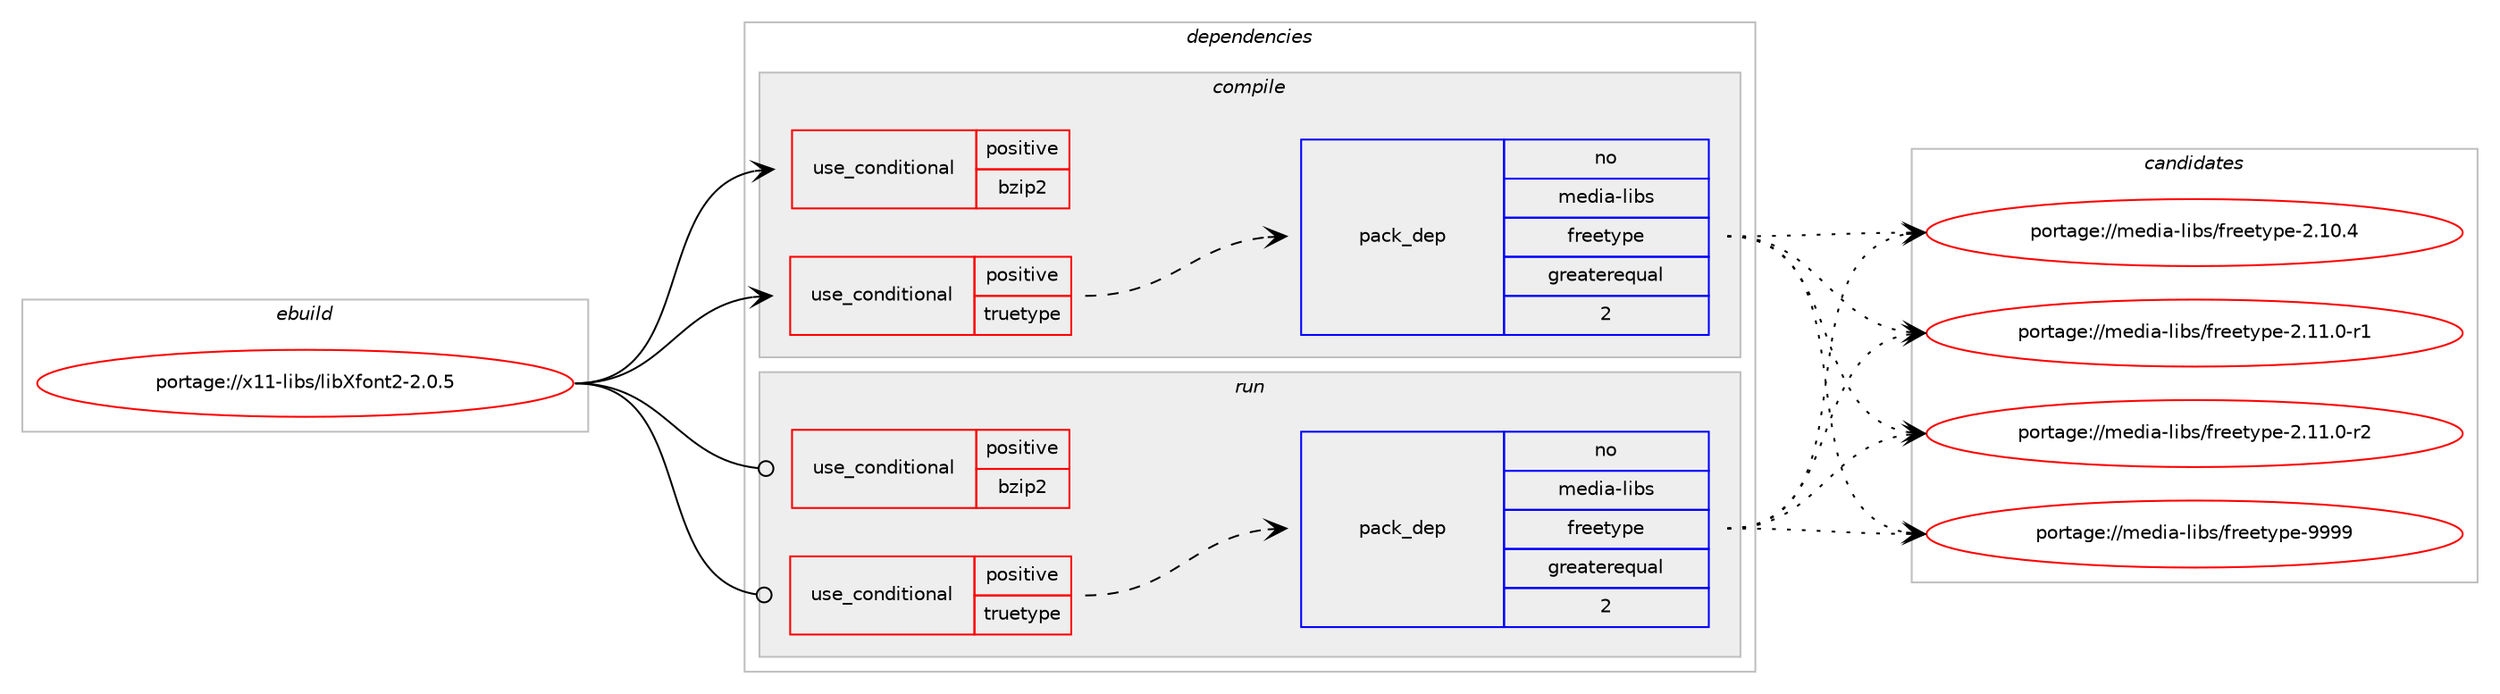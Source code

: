 digraph prolog {

# *************
# Graph options
# *************

newrank=true;
concentrate=true;
compound=true;
graph [rankdir=LR,fontname=Helvetica,fontsize=10,ranksep=1.5];#, ranksep=2.5, nodesep=0.2];
edge  [arrowhead=vee];
node  [fontname=Helvetica,fontsize=10];

# **********
# The ebuild
# **********

subgraph cluster_leftcol {
color=gray;
rank=same;
label=<<i>ebuild</i>>;
id [label="portage://x11-libs/libXfont2-2.0.5", color=red, width=4, href="../x11-libs/libXfont2-2.0.5.svg"];
}

# ****************
# The dependencies
# ****************

subgraph cluster_midcol {
color=gray;
label=<<i>dependencies</i>>;
subgraph cluster_compile {
fillcolor="#eeeeee";
style=filled;
label=<<i>compile</i>>;
subgraph cond442 {
dependency2820 [label=<<TABLE BORDER="0" CELLBORDER="1" CELLSPACING="0" CELLPADDING="4"><TR><TD ROWSPAN="3" CELLPADDING="10">use_conditional</TD></TR><TR><TD>positive</TD></TR><TR><TD>bzip2</TD></TR></TABLE>>, shape=none, color=red];
# *** BEGIN UNKNOWN DEPENDENCY TYPE (TODO) ***
# dependency2820 -> package_dependency(portage://x11-libs/libXfont2-2.0.5,install,no,app-arch,bzip2,none,[,,],[],[])
# *** END UNKNOWN DEPENDENCY TYPE (TODO) ***

}
id:e -> dependency2820:w [weight=20,style="solid",arrowhead="vee"];
subgraph cond443 {
dependency2821 [label=<<TABLE BORDER="0" CELLBORDER="1" CELLSPACING="0" CELLPADDING="4"><TR><TD ROWSPAN="3" CELLPADDING="10">use_conditional</TD></TR><TR><TD>positive</TD></TR><TR><TD>truetype</TD></TR></TABLE>>, shape=none, color=red];
subgraph pack2362 {
dependency2822 [label=<<TABLE BORDER="0" CELLBORDER="1" CELLSPACING="0" CELLPADDING="4" WIDTH="220"><TR><TD ROWSPAN="6" CELLPADDING="30">pack_dep</TD></TR><TR><TD WIDTH="110">no</TD></TR><TR><TD>media-libs</TD></TR><TR><TD>freetype</TD></TR><TR><TD>greaterequal</TD></TR><TR><TD>2</TD></TR></TABLE>>, shape=none, color=blue];
}
dependency2821:e -> dependency2822:w [weight=20,style="dashed",arrowhead="vee"];
}
id:e -> dependency2821:w [weight=20,style="solid",arrowhead="vee"];
# *** BEGIN UNKNOWN DEPENDENCY TYPE (TODO) ***
# id -> package_dependency(portage://x11-libs/libXfont2-2.0.5,install,no,dev-libs,libbsd,none,[,,],[],[])
# *** END UNKNOWN DEPENDENCY TYPE (TODO) ***

# *** BEGIN UNKNOWN DEPENDENCY TYPE (TODO) ***
# id -> package_dependency(portage://x11-libs/libXfont2-2.0.5,install,no,sys-libs,zlib,none,[,,],[],[])
# *** END UNKNOWN DEPENDENCY TYPE (TODO) ***

# *** BEGIN UNKNOWN DEPENDENCY TYPE (TODO) ***
# id -> package_dependency(portage://x11-libs/libXfont2-2.0.5,install,no,x11-base,xorg-proto,none,[,,],[],[])
# *** END UNKNOWN DEPENDENCY TYPE (TODO) ***

# *** BEGIN UNKNOWN DEPENDENCY TYPE (TODO) ***
# id -> package_dependency(portage://x11-libs/libXfont2-2.0.5,install,no,x11-libs,libfontenc,none,[,,],[],[])
# *** END UNKNOWN DEPENDENCY TYPE (TODO) ***

# *** BEGIN UNKNOWN DEPENDENCY TYPE (TODO) ***
# id -> package_dependency(portage://x11-libs/libXfont2-2.0.5,install,no,x11-libs,xtrans,none,[,,],[],[])
# *** END UNKNOWN DEPENDENCY TYPE (TODO) ***

}
subgraph cluster_compileandrun {
fillcolor="#eeeeee";
style=filled;
label=<<i>compile and run</i>>;
}
subgraph cluster_run {
fillcolor="#eeeeee";
style=filled;
label=<<i>run</i>>;
subgraph cond444 {
dependency2823 [label=<<TABLE BORDER="0" CELLBORDER="1" CELLSPACING="0" CELLPADDING="4"><TR><TD ROWSPAN="3" CELLPADDING="10">use_conditional</TD></TR><TR><TD>positive</TD></TR><TR><TD>bzip2</TD></TR></TABLE>>, shape=none, color=red];
# *** BEGIN UNKNOWN DEPENDENCY TYPE (TODO) ***
# dependency2823 -> package_dependency(portage://x11-libs/libXfont2-2.0.5,run,no,app-arch,bzip2,none,[,,],[],[])
# *** END UNKNOWN DEPENDENCY TYPE (TODO) ***

}
id:e -> dependency2823:w [weight=20,style="solid",arrowhead="odot"];
subgraph cond445 {
dependency2824 [label=<<TABLE BORDER="0" CELLBORDER="1" CELLSPACING="0" CELLPADDING="4"><TR><TD ROWSPAN="3" CELLPADDING="10">use_conditional</TD></TR><TR><TD>positive</TD></TR><TR><TD>truetype</TD></TR></TABLE>>, shape=none, color=red];
subgraph pack2363 {
dependency2825 [label=<<TABLE BORDER="0" CELLBORDER="1" CELLSPACING="0" CELLPADDING="4" WIDTH="220"><TR><TD ROWSPAN="6" CELLPADDING="30">pack_dep</TD></TR><TR><TD WIDTH="110">no</TD></TR><TR><TD>media-libs</TD></TR><TR><TD>freetype</TD></TR><TR><TD>greaterequal</TD></TR><TR><TD>2</TD></TR></TABLE>>, shape=none, color=blue];
}
dependency2824:e -> dependency2825:w [weight=20,style="dashed",arrowhead="vee"];
}
id:e -> dependency2824:w [weight=20,style="solid",arrowhead="odot"];
# *** BEGIN UNKNOWN DEPENDENCY TYPE (TODO) ***
# id -> package_dependency(portage://x11-libs/libXfont2-2.0.5,run,no,dev-libs,libbsd,none,[,,],[],[])
# *** END UNKNOWN DEPENDENCY TYPE (TODO) ***

# *** BEGIN UNKNOWN DEPENDENCY TYPE (TODO) ***
# id -> package_dependency(portage://x11-libs/libXfont2-2.0.5,run,no,sys-libs,zlib,none,[,,],[],[])
# *** END UNKNOWN DEPENDENCY TYPE (TODO) ***

# *** BEGIN UNKNOWN DEPENDENCY TYPE (TODO) ***
# id -> package_dependency(portage://x11-libs/libXfont2-2.0.5,run,no,x11-libs,libfontenc,none,[,,],[],[])
# *** END UNKNOWN DEPENDENCY TYPE (TODO) ***

}
}

# **************
# The candidates
# **************

subgraph cluster_choices {
rank=same;
color=gray;
label=<<i>candidates</i>>;

subgraph choice2362 {
color=black;
nodesep=1;
choice1091011001059745108105981154710211410110111612111210145504649484652 [label="portage://media-libs/freetype-2.10.4", color=red, width=4,href="../media-libs/freetype-2.10.4.svg"];
choice10910110010597451081059811547102114101101116121112101455046494946484511449 [label="portage://media-libs/freetype-2.11.0-r1", color=red, width=4,href="../media-libs/freetype-2.11.0-r1.svg"];
choice10910110010597451081059811547102114101101116121112101455046494946484511450 [label="portage://media-libs/freetype-2.11.0-r2", color=red, width=4,href="../media-libs/freetype-2.11.0-r2.svg"];
choice109101100105974510810598115471021141011011161211121014557575757 [label="portage://media-libs/freetype-9999", color=red, width=4,href="../media-libs/freetype-9999.svg"];
dependency2822:e -> choice1091011001059745108105981154710211410110111612111210145504649484652:w [style=dotted,weight="100"];
dependency2822:e -> choice10910110010597451081059811547102114101101116121112101455046494946484511449:w [style=dotted,weight="100"];
dependency2822:e -> choice10910110010597451081059811547102114101101116121112101455046494946484511450:w [style=dotted,weight="100"];
dependency2822:e -> choice109101100105974510810598115471021141011011161211121014557575757:w [style=dotted,weight="100"];
}
subgraph choice2363 {
color=black;
nodesep=1;
choice1091011001059745108105981154710211410110111612111210145504649484652 [label="portage://media-libs/freetype-2.10.4", color=red, width=4,href="../media-libs/freetype-2.10.4.svg"];
choice10910110010597451081059811547102114101101116121112101455046494946484511449 [label="portage://media-libs/freetype-2.11.0-r1", color=red, width=4,href="../media-libs/freetype-2.11.0-r1.svg"];
choice10910110010597451081059811547102114101101116121112101455046494946484511450 [label="portage://media-libs/freetype-2.11.0-r2", color=red, width=4,href="../media-libs/freetype-2.11.0-r2.svg"];
choice109101100105974510810598115471021141011011161211121014557575757 [label="portage://media-libs/freetype-9999", color=red, width=4,href="../media-libs/freetype-9999.svg"];
dependency2825:e -> choice1091011001059745108105981154710211410110111612111210145504649484652:w [style=dotted,weight="100"];
dependency2825:e -> choice10910110010597451081059811547102114101101116121112101455046494946484511449:w [style=dotted,weight="100"];
dependency2825:e -> choice10910110010597451081059811547102114101101116121112101455046494946484511450:w [style=dotted,weight="100"];
dependency2825:e -> choice109101100105974510810598115471021141011011161211121014557575757:w [style=dotted,weight="100"];
}
}

}
